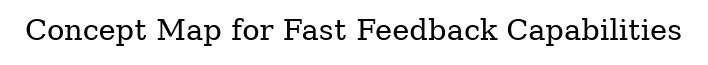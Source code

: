digraph "Concept Map for Fast Feedback Capabilities" {
  labelloc= "t"
  label="Concept Map for Fast Feedback Capabilities"
  rankdir="LR"

  layout=dot
 
 
}

// (generated by Overarch with template views/view.dot.cmb)

